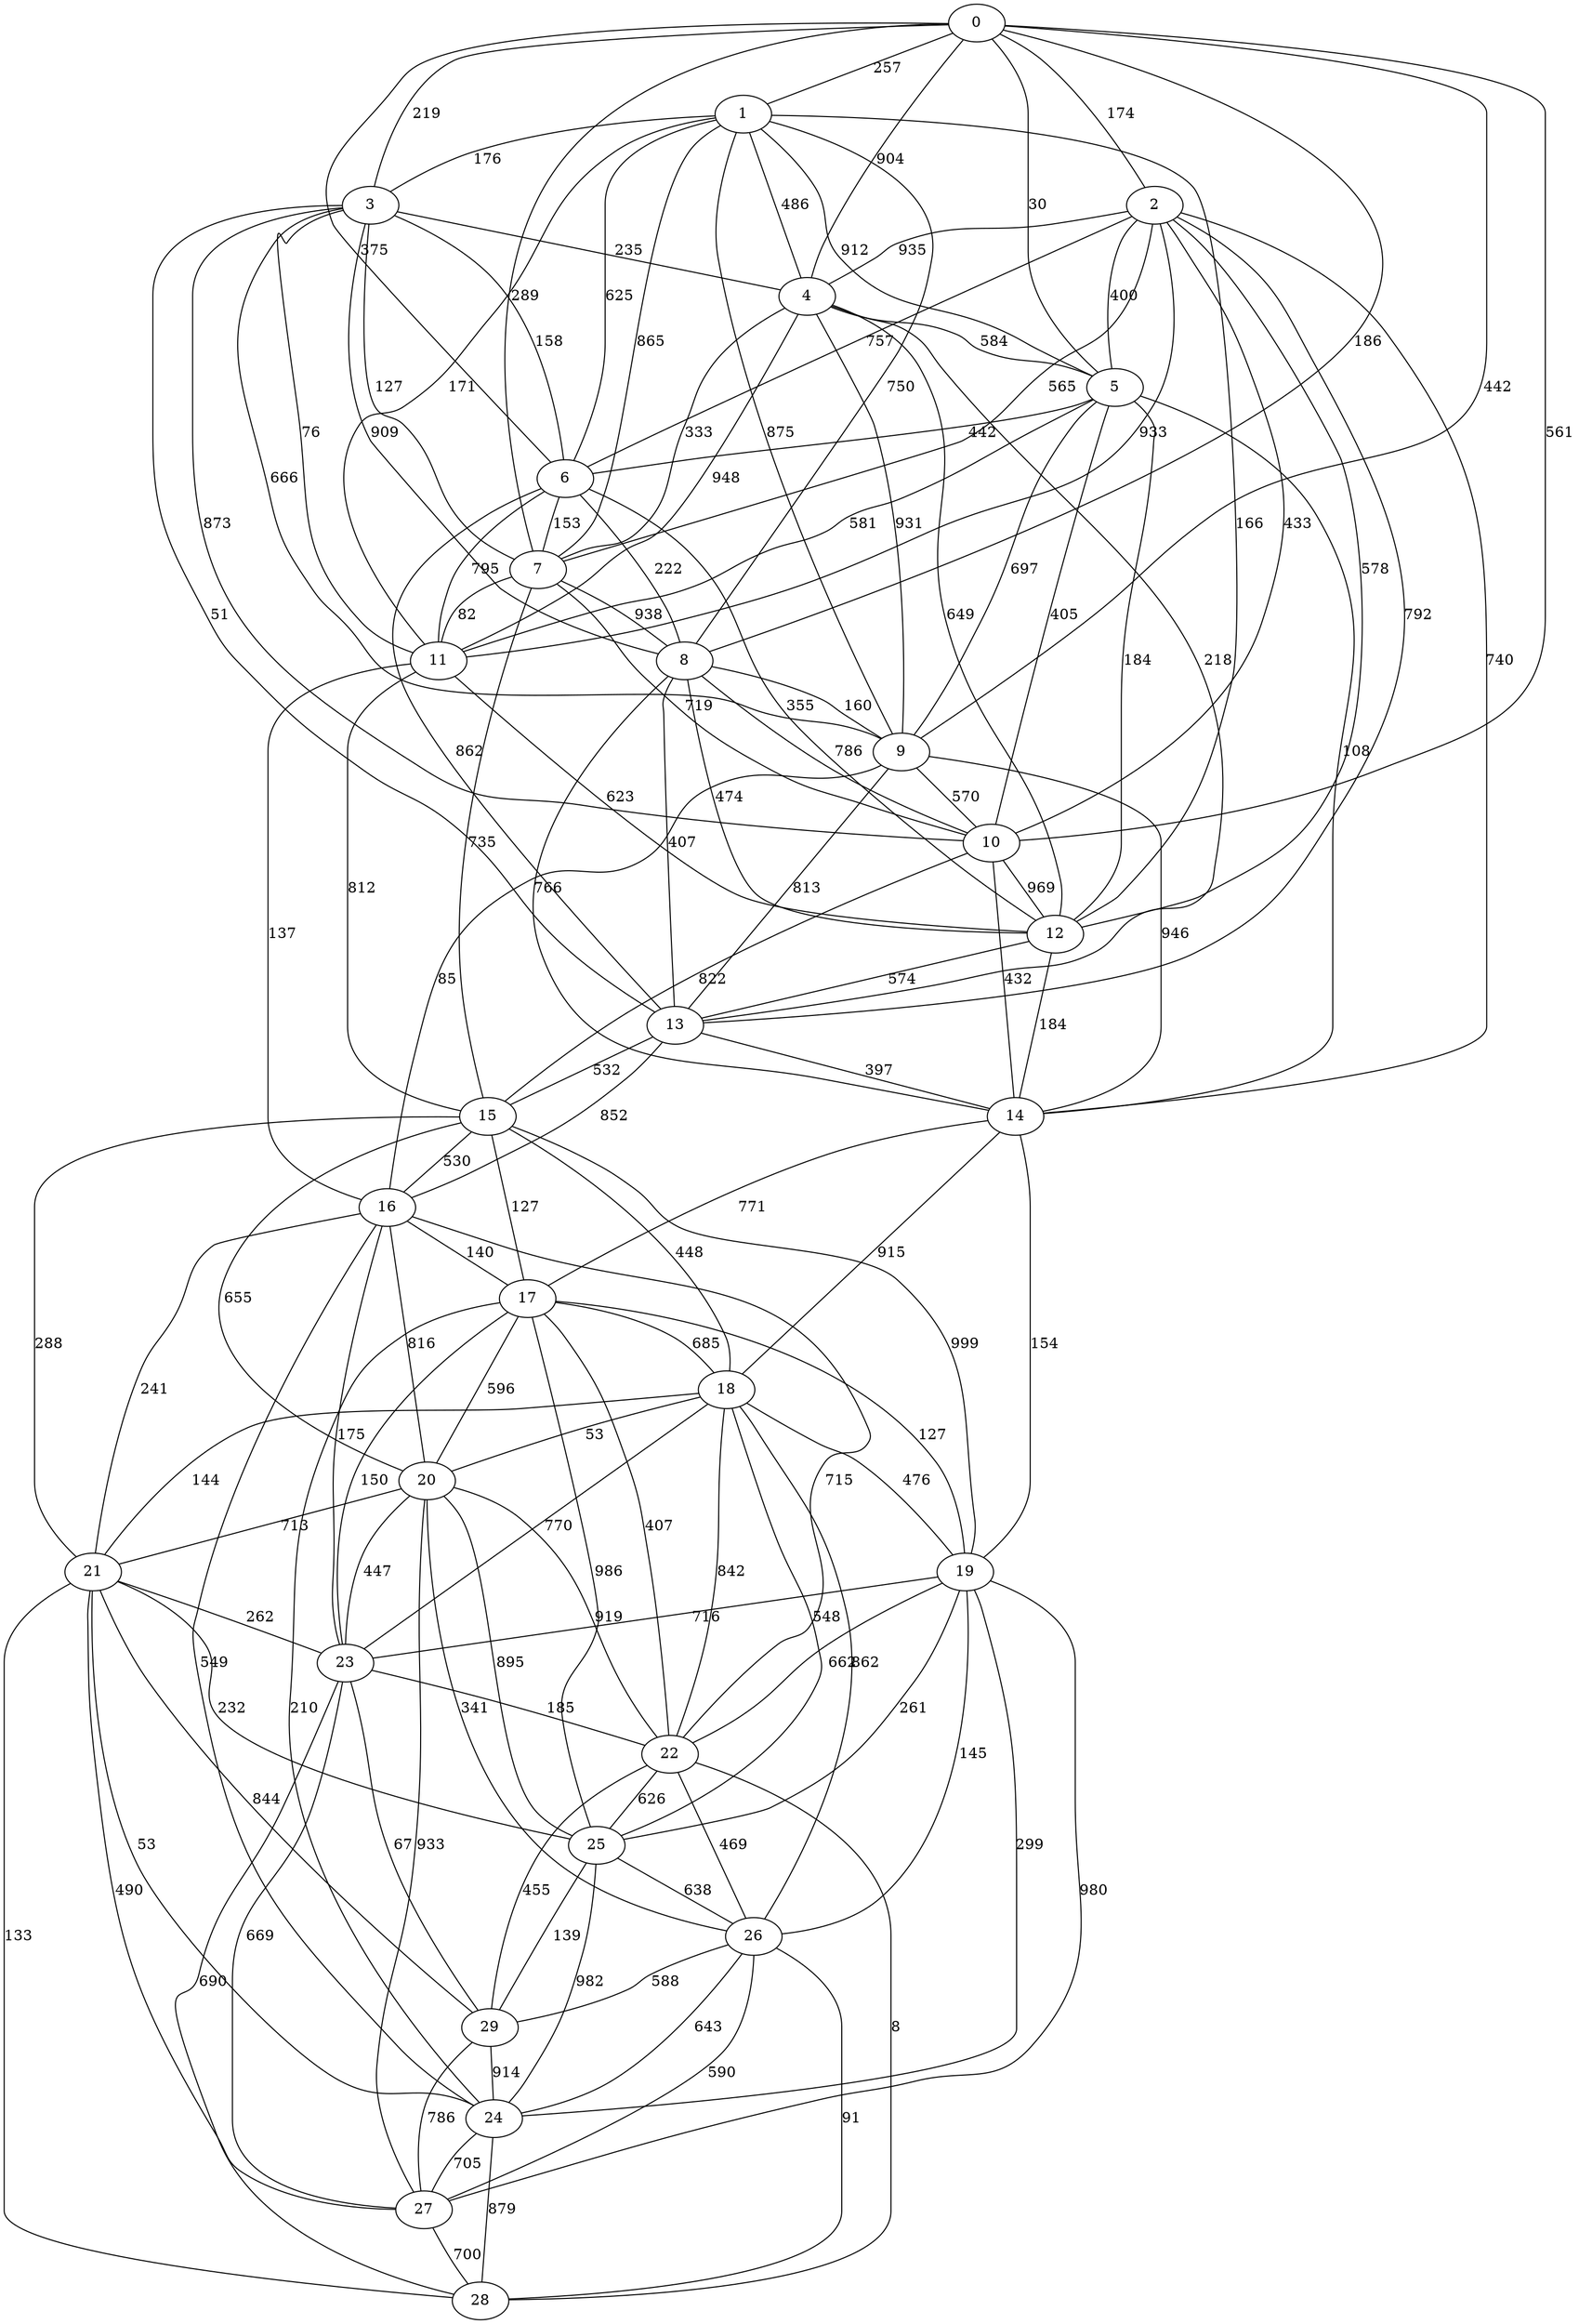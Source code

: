 strict graph G {
0;
1;
2;
3;
4;
5;
6;
7;
8;
9;
10;
11;
12;
13;
14;
15;
16;
17;
18;
19;
20;
21;
22;
23;
24;
25;
26;
27;
28;
29;
0 -- 5  [label=30];
6 -- 11  [label=795];
15 -- 18  [label=448];
17 -- 23  [label=150];
1 -- 4  [label=486];
4 -- 9  [label=931];
23 -- 22  [label=185];
12 -- 13  [label=574];
7 -- 8  [label=938];
22 -- 28  [label=8];
9 -- 16  [label=85];
13 -- 16  [label=852];
13 -- 15  [label=532];
15 -- 17  [label=127];
18 -- 25  [label=548];
23 -- 28  [label=690];
24 -- 27  [label=705];
17 -- 19  [label=127];
0 -- 9  [label=442];
6 -- 7  [label=153];
1 -- 12  [label=166];
3 -- 6  [label=158];
16 -- 22  [label=715];
17 -- 25  [label=986];
2 -- 12  [label=578];
26 -- 28  [label=91];
11 -- 15  [label=812];
10 -- 15  [label=822];
26 -- 29  [label=513];
17 -- 22  [label=407];
18 -- 19  [label=476];
6 -- 8  [label=222];
2 -- 11  [label=933];
25 -- 26  [label=638];
0 -- 4  [label=904];
11 -- 12  [label=623];
12 -- 14  [label=184];
25 -- 29  [label=139];
19 -- 24  [label=299];
7 -- 10  [label=719];
21 -- 24  [label=53];
1 -- 8  [label=750];
8 -- 14  [label=766];
11 -- 16  [label=137];
19 -- 23  [label=716];
21 -- 28  [label=133];
26 -- 27  [label=590];
14 -- 18  [label=915];
8 -- 13  [label=407];
13 -- 14  [label=397];
10 -- 12  [label=969];
3 -- 10  [label=873];
0 -- 3  [label=219];
28 -- 24  [label=879];
0 -- 2  [label=174];
16 -- 17  [label=140];
16 -- 20  [label=816];
4 -- 7  [label=333];
0 -- 6  [label=375];
4 -- 11  [label=948];
9 -- 13  [label=813];
15 -- 19  [label=999];
3 -- 4  [label=235];
20 -- 26  [label=341];
1 -- 11  [label=171];
17 -- 18  [label=685];
23 -- 29  [label=67];
17 -- 20  [label=596];
8 -- 9  [label=160];
4 -- 5  [label=584];
4 -- 13  [label=218];
22 -- 29  [label=455];
2 -- 7  [label=565];
16 -- 23  [label=175];
14 -- 17  [label=771];
10 -- 14  [label=432];
19 -- 26  [label=145];
15 -- 16  [label=530];
18 -- 22  [label=842];
3 -- 8  [label=909];
20 -- 23  [label=447];
2 -- 5  [label=400];
18 -- 26  [label=862];
23 -- 27  [label=669];
26 -- 24  [label=643];
4 -- 12  [label=649];
22 -- 25  [label=626];
5 -- 10  [label=405];
19 -- 27  [label=980];
21 -- 23  [label=262];
2 -- 4  [label=935];
21 -- 25  [label=232];
7 -- 11  [label=82];
2 -- 14  [label=740];
2 -- 10  [label=433];
3 -- 9  [label=666];
5 -- 6  [label=442];
24 -- 25  [label=982];
9 -- 14  [label=946];
0 -- 1  [label=257];
16 -- 24  [label=549];
5 -- 11  [label=581];
14 -- 19  [label=154];
18 -- 23  [label=770];
8 -- 10  [label=786];
19 -- 25  [label=261];
20 -- 21  [label=713];
20 -- 25  [label=895];
5 -- 9  [label=697];
18 -- 20  [label=53];
22 -- 26  [label=469];
21 -- 27  [label=490];
2 -- 13  [label=792];
15 -- 20  [label=655];
1 -- 5  [label=912];
1 -- 9  [label=875];
6 -- 13  [label=862];
6 -- 12  [label=355];
7 -- 15  [label=735];
15 -- 21  [label=288];
27 -- 28  [label=700];
1 -- 3  [label=176];
0 -- 7  [label=289];
2 -- 6  [label=757];
29 -- 24  [label=914];
0 -- 8  [label=186];
1 -- 7  [label=865];
1 -- 6  [label=625];
18 -- 21  [label=144];
5 -- 12  [label=184];
26 -- 29  [label=588];
5 -- 14  [label=108];
29 -- 27  [label=786];
0 -- 10  [label=561];
20 -- 27  [label=933];
21 -- 29  [label=844];
8 -- 12  [label=474];
9 -- 10  [label=570];
3 -- 13  [label=51];
3 -- 7  [label=127];
3 -- 11  [label=76];
16 -- 21  [label=241];
20 -- 22  [label=919];
17 -- 24  [label=210];
19 -- 22  [label=662];
}
